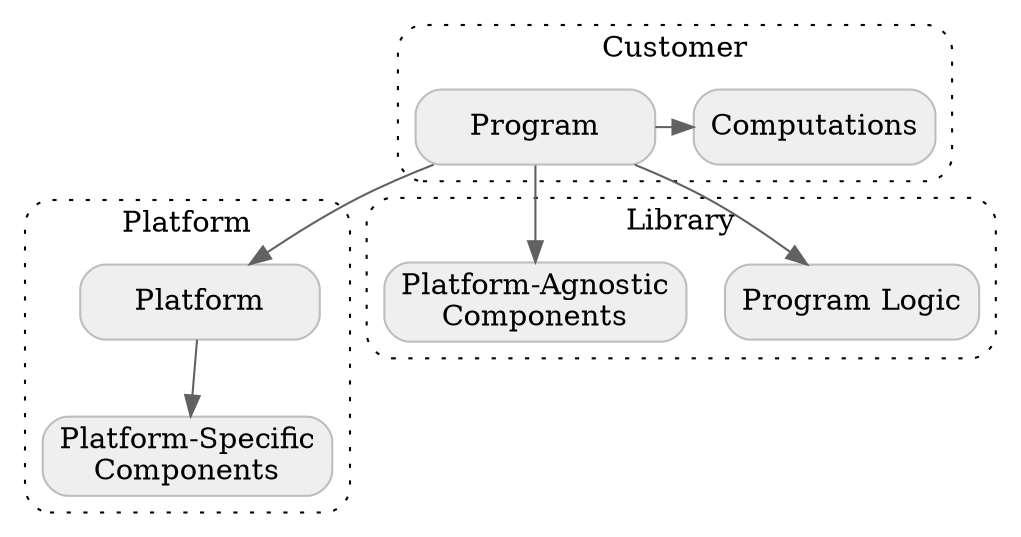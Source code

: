// Copyright 2024 Google LLC
//
// Licensed under the Apache License, Version 2.0 (the "License");
// you may not use this file except in compliance with the License.
// You may obtain a copy of the License at
//
//      http://www.apache.org/licenses/LICENSE-2.0
//
// Unless required by applicable law or agreed to in writing, software
// distributed under the License is distributed on an "AS IS" BASIS,
// WITHOUT WARRANTIES OR CONDITIONS OF ANY KIND, either express or implied.
// See the License for the specific language governing permissions and
// limitations under the License.

digraph {
  graph [style="dotted,rounded"]
  node [color="#bdbdbd", fillcolor="#efefef", shape="box", style="rounded,filled", width="1.6"]
  edge [color="#616161"]
  newrank=true

  subgraph cluster_core_customer {
    graph [label="Customer"]
    program [label="Program", href="#program" target="_parent"]
    computations [label="Computations", href="#computations" target="_parent"]
  }

  subgraph cluster_core_platform {
    graph [label="Platform"]
    platform [label="Platform", href="#platform" target="_parent"]
    platform_specific_components [label="Platform-Specific\nComponents", href="#platform-specific-components" target="_parent"]
  }

  subgraph cluster_core_library {
    graph [label="Library"]
    program_logic [label="Program Logic", href="#program-logic" target="_parent"]
    platform_agnostic_components [label="Platform-Agnostic\nComponents", href="#platform-agnostic-components" target="_parent"]
  }

  program -> computations
  program -> platform_agnostic_components
  program -> program_logic
  program -> platform
  platform -> platform_specific_components

  {rank=same; program, computations}
  {rank=same; platform, platform_agnostic_components, program_logic}
  {rank=same; platform_specific_components}
}
